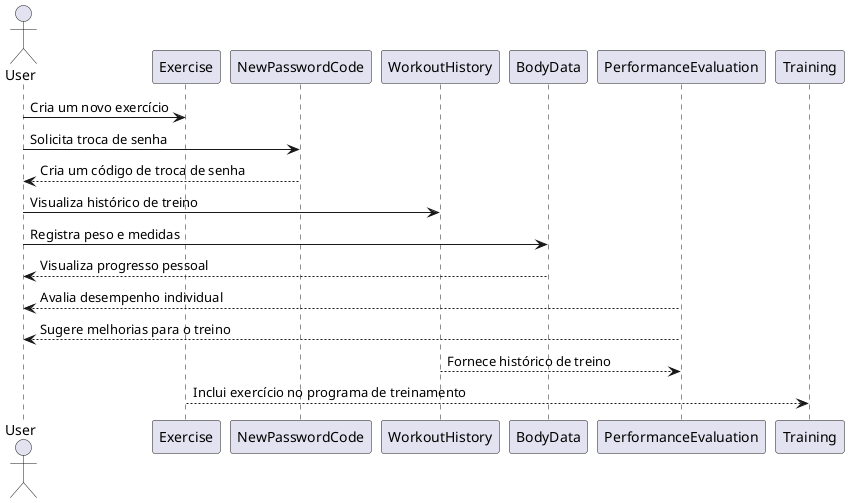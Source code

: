@startuml


actor User as u

u -> Exercise : Cria um novo exercício
u -> NewPasswordCode : Solicita troca de senha
NewPasswordCode --> u : Cria um código de troca de senha
u -> WorkoutHistory : Visualiza histórico de treino
u -> BodyData : Registra peso e medidas
BodyData --> u : Visualiza progresso pessoal
PerformanceEvaluation --> u : Avalia desempenho individual
PerformanceEvaluation --> u : Sugere melhorias para o treino
WorkoutHistory --> PerformanceEvaluation : Fornece histórico de treino
Exercise --> Training : Inclui exercício no programa de treinamento

@enduml